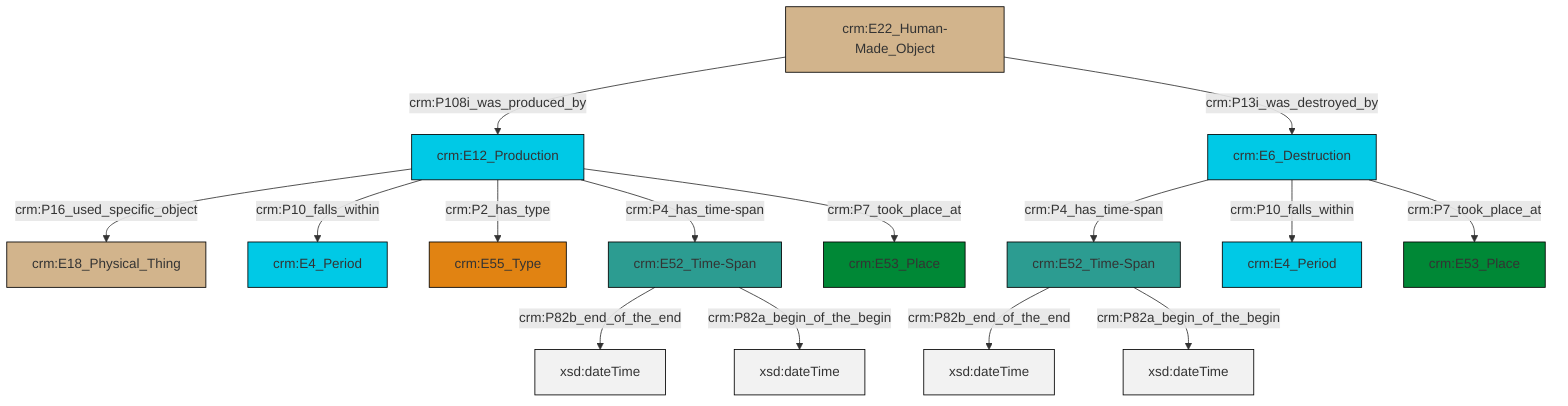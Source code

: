 graph TD
classDef Literal fill:#f2f2f2,stroke:#000000;
classDef CRM_Entity fill:#FFFFFF,stroke:#000000;
classDef Temporal_Entity fill:#00C9E6, stroke:#000000;
classDef Type fill:#E18312, stroke:#000000;
classDef Time-Span fill:#2C9C91, stroke:#000000;
classDef Appellation fill:#FFEB7F, stroke:#000000;
classDef Place fill:#008836, stroke:#000000;
classDef Persistent_Item fill:#B266B2, stroke:#000000;
classDef Conceptual_Object fill:#FFD700, stroke:#000000;
classDef Physical_Thing fill:#D2B48C, stroke:#000000;
classDef Actor fill:#f58aad, stroke:#000000;
classDef PC_Classes fill:#4ce600, stroke:#000000;
classDef Multi fill:#cccccc,stroke:#000000;

0["crm:E12_Production"]:::Temporal_Entity -->|crm:P16_used_specific_object| 1["crm:E18_Physical_Thing"]:::Physical_Thing
2["crm:E22_Human-Made_Object"]:::Physical_Thing -->|crm:P108i_was_produced_by| 0["crm:E12_Production"]:::Temporal_Entity
7["crm:E6_Destruction"]:::Temporal_Entity -->|crm:P4_has_time-span| 8["crm:E52_Time-Span"]:::Time-Span
8["crm:E52_Time-Span"]:::Time-Span -->|crm:P82b_end_of_the_end| 9[xsd:dateTime]:::Literal
8["crm:E52_Time-Span"]:::Time-Span -->|crm:P82a_begin_of_the_begin| 10[xsd:dateTime]:::Literal
0["crm:E12_Production"]:::Temporal_Entity -->|crm:P10_falls_within| 11["crm:E4_Period"]:::Temporal_Entity
7["crm:E6_Destruction"]:::Temporal_Entity -->|crm:P10_falls_within| 12["crm:E4_Period"]:::Temporal_Entity
2["crm:E22_Human-Made_Object"]:::Physical_Thing -->|crm:P13i_was_destroyed_by| 7["crm:E6_Destruction"]:::Temporal_Entity
0["crm:E12_Production"]:::Temporal_Entity -->|crm:P2_has_type| 4["crm:E55_Type"]:::Type
16["crm:E52_Time-Span"]:::Time-Span -->|crm:P82b_end_of_the_end| 17[xsd:dateTime]:::Literal
0["crm:E12_Production"]:::Temporal_Entity -->|crm:P4_has_time-span| 16["crm:E52_Time-Span"]:::Time-Span
0["crm:E12_Production"]:::Temporal_Entity -->|crm:P7_took_place_at| 14["crm:E53_Place"]:::Place
7["crm:E6_Destruction"]:::Temporal_Entity -->|crm:P7_took_place_at| 20["crm:E53_Place"]:::Place
16["crm:E52_Time-Span"]:::Time-Span -->|crm:P82a_begin_of_the_begin| 22[xsd:dateTime]:::Literal